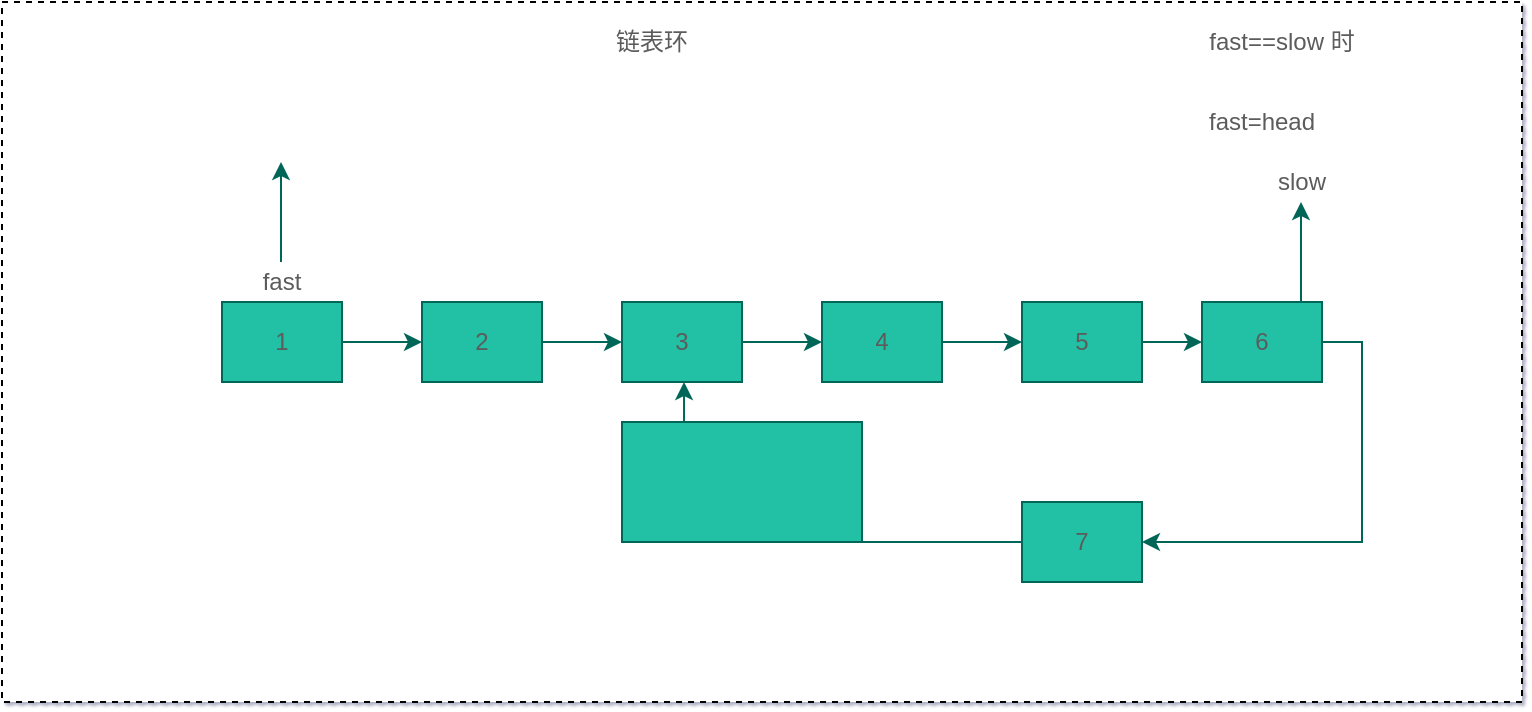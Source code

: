 <mxfile version="14.7.0" type="github">
  <diagram id="fy-eNK8LCn2k6Y5jVGpT" name="Page-1">
    <mxGraphModel dx="1182" dy="1934" grid="1" gridSize="10" guides="1" tooltips="1" connect="1" arrows="1" fold="1" page="1" pageScale="1" pageWidth="827" pageHeight="1169" math="0" shadow="1">
      <root>
        <mxCell id="0" />
        <mxCell id="1" parent="0" />
        <mxCell id="JZ3E73Zgplu5cMtPD8FH-82" value="" style="rounded=0;whiteSpace=wrap;html=1;sketch=0;dashed=1;" vertex="1" parent="1">
          <mxGeometry x="30" y="-520" width="760" height="350" as="geometry" />
        </mxCell>
        <mxCell id="JZ3E73Zgplu5cMtPD8FH-19" value="" style="shape=table;html=1;whiteSpace=wrap;startSize=0;container=1;collapsible=0;childLayout=tableLayout;fillColor=#21C0A5;strokeColor=#006658;fontColor=#5C5C5C;" vertex="1" parent="1">
          <mxGeometry x="140" y="-370" width="60" height="40" as="geometry" />
        </mxCell>
        <mxCell id="JZ3E73Zgplu5cMtPD8FH-20" value="" style="shape=partialRectangle;html=1;whiteSpace=wrap;collapsible=0;dropTarget=0;pointerEvents=0;fillColor=none;top=0;left=0;bottom=0;right=0;points=[[0,0.5],[1,0.5]];portConstraint=eastwest;strokeColor=#006658;fontColor=#5C5C5C;" vertex="1" parent="JZ3E73Zgplu5cMtPD8FH-19">
          <mxGeometry width="60" height="40" as="geometry" />
        </mxCell>
        <mxCell id="JZ3E73Zgplu5cMtPD8FH-21" value="1" style="shape=partialRectangle;html=1;whiteSpace=wrap;connectable=0;overflow=hidden;fillColor=none;top=0;left=0;bottom=0;right=0;strokeColor=#006658;fontColor=#5C5C5C;" vertex="1" parent="JZ3E73Zgplu5cMtPD8FH-20">
          <mxGeometry width="60" height="40" as="geometry" />
        </mxCell>
        <mxCell id="JZ3E73Zgplu5cMtPD8FH-34" value="" style="shape=table;html=1;whiteSpace=wrap;startSize=0;container=1;collapsible=0;childLayout=tableLayout;fillColor=#21C0A5;strokeColor=#006658;fontColor=#5C5C5C;" vertex="1" parent="1">
          <mxGeometry x="240" y="-370" width="60" height="40" as="geometry" />
        </mxCell>
        <mxCell id="JZ3E73Zgplu5cMtPD8FH-35" value="" style="shape=partialRectangle;html=1;whiteSpace=wrap;collapsible=0;dropTarget=0;pointerEvents=0;fillColor=none;top=0;left=0;bottom=0;right=0;points=[[0,0.5],[1,0.5]];portConstraint=eastwest;strokeColor=#006658;fontColor=#5C5C5C;" vertex="1" parent="JZ3E73Zgplu5cMtPD8FH-34">
          <mxGeometry width="60" height="40" as="geometry" />
        </mxCell>
        <mxCell id="JZ3E73Zgplu5cMtPD8FH-36" value="2" style="shape=partialRectangle;html=1;whiteSpace=wrap;connectable=0;overflow=hidden;fillColor=none;top=0;left=0;bottom=0;right=0;strokeColor=#006658;fontColor=#5C5C5C;" vertex="1" parent="JZ3E73Zgplu5cMtPD8FH-35">
          <mxGeometry width="60" height="40" as="geometry" />
        </mxCell>
        <mxCell id="JZ3E73Zgplu5cMtPD8FH-37" value="" style="shape=table;html=1;whiteSpace=wrap;startSize=0;container=1;collapsible=0;childLayout=tableLayout;fillColor=#21C0A5;strokeColor=#006658;fontColor=#5C5C5C;" vertex="1" parent="1">
          <mxGeometry x="340" y="-370" width="60" height="40" as="geometry" />
        </mxCell>
        <mxCell id="JZ3E73Zgplu5cMtPD8FH-38" value="" style="shape=partialRectangle;html=1;whiteSpace=wrap;collapsible=0;dropTarget=0;pointerEvents=0;fillColor=none;top=0;left=0;bottom=0;right=0;points=[[0,0.5],[1,0.5]];portConstraint=eastwest;strokeColor=#006658;fontColor=#5C5C5C;" vertex="1" parent="JZ3E73Zgplu5cMtPD8FH-37">
          <mxGeometry width="60" height="40" as="geometry" />
        </mxCell>
        <mxCell id="JZ3E73Zgplu5cMtPD8FH-39" value="3" style="shape=partialRectangle;html=1;whiteSpace=wrap;connectable=0;overflow=hidden;fillColor=none;top=0;left=0;bottom=0;right=0;strokeColor=#006658;fontColor=#5C5C5C;" vertex="1" parent="JZ3E73Zgplu5cMtPD8FH-38">
          <mxGeometry width="60" height="40" as="geometry" />
        </mxCell>
        <mxCell id="JZ3E73Zgplu5cMtPD8FH-40" value="" style="shape=table;html=1;whiteSpace=wrap;startSize=0;container=1;collapsible=0;childLayout=tableLayout;fillColor=#21C0A5;strokeColor=#006658;fontColor=#5C5C5C;" vertex="1" parent="1">
          <mxGeometry x="540" y="-370" width="60" height="40" as="geometry" />
        </mxCell>
        <mxCell id="JZ3E73Zgplu5cMtPD8FH-41" value="" style="shape=partialRectangle;html=1;whiteSpace=wrap;collapsible=0;dropTarget=0;pointerEvents=0;fillColor=none;top=0;left=0;bottom=0;right=0;points=[[0,0.5],[1,0.5]];portConstraint=eastwest;strokeColor=#006658;fontColor=#5C5C5C;" vertex="1" parent="JZ3E73Zgplu5cMtPD8FH-40">
          <mxGeometry width="60" height="40" as="geometry" />
        </mxCell>
        <mxCell id="JZ3E73Zgplu5cMtPD8FH-42" value="5" style="shape=partialRectangle;html=1;whiteSpace=wrap;connectable=0;overflow=hidden;fillColor=none;top=0;left=0;bottom=0;right=0;strokeColor=#006658;fontColor=#5C5C5C;" vertex="1" parent="JZ3E73Zgplu5cMtPD8FH-41">
          <mxGeometry width="60" height="40" as="geometry" />
        </mxCell>
        <mxCell id="JZ3E73Zgplu5cMtPD8FH-43" value="" style="shape=table;html=1;whiteSpace=wrap;startSize=0;container=1;collapsible=0;childLayout=tableLayout;fillColor=#21C0A5;strokeColor=#006658;fontColor=#5C5C5C;" vertex="1" parent="1">
          <mxGeometry x="440" y="-370" width="60" height="40" as="geometry" />
        </mxCell>
        <mxCell id="JZ3E73Zgplu5cMtPD8FH-44" value="" style="shape=partialRectangle;html=1;whiteSpace=wrap;collapsible=0;dropTarget=0;pointerEvents=0;fillColor=none;top=0;left=0;bottom=0;right=0;points=[[0,0.5],[1,0.5]];portConstraint=eastwest;strokeColor=#006658;fontColor=#5C5C5C;" vertex="1" parent="JZ3E73Zgplu5cMtPD8FH-43">
          <mxGeometry width="60" height="40" as="geometry" />
        </mxCell>
        <mxCell id="JZ3E73Zgplu5cMtPD8FH-45" value="4" style="shape=partialRectangle;html=1;whiteSpace=wrap;connectable=0;overflow=hidden;fillColor=none;top=0;left=0;bottom=0;right=0;strokeColor=#006658;fontColor=#5C5C5C;" vertex="1" parent="JZ3E73Zgplu5cMtPD8FH-44">
          <mxGeometry width="60" height="40" as="geometry" />
        </mxCell>
        <mxCell id="JZ3E73Zgplu5cMtPD8FH-46" value="" style="shape=table;html=1;whiteSpace=wrap;startSize=0;container=1;collapsible=0;childLayout=tableLayout;fillColor=#21C0A5;strokeColor=#006658;fontColor=#5C5C5C;" vertex="1" parent="1">
          <mxGeometry x="540" y="-270" width="60" height="40" as="geometry" />
        </mxCell>
        <mxCell id="JZ3E73Zgplu5cMtPD8FH-47" value="" style="shape=partialRectangle;html=1;whiteSpace=wrap;collapsible=0;dropTarget=0;pointerEvents=0;fillColor=none;top=0;left=0;bottom=0;right=0;points=[[0,0.5],[1,0.5]];portConstraint=eastwest;strokeColor=#006658;fontColor=#5C5C5C;" vertex="1" parent="JZ3E73Zgplu5cMtPD8FH-46">
          <mxGeometry width="60" height="40" as="geometry" />
        </mxCell>
        <mxCell id="JZ3E73Zgplu5cMtPD8FH-48" value="7" style="shape=partialRectangle;html=1;whiteSpace=wrap;connectable=0;overflow=hidden;fillColor=none;top=0;left=0;bottom=0;right=0;strokeColor=#006658;fontColor=#5C5C5C;" vertex="1" parent="JZ3E73Zgplu5cMtPD8FH-47">
          <mxGeometry width="60" height="40" as="geometry" />
        </mxCell>
        <mxCell id="JZ3E73Zgplu5cMtPD8FH-49" value="" style="shape=table;html=1;whiteSpace=wrap;startSize=0;container=1;collapsible=0;childLayout=tableLayout;fillColor=#21C0A5;strokeColor=#006658;fontColor=#5C5C5C;" vertex="1" parent="1">
          <mxGeometry x="630" y="-370" width="60" height="40" as="geometry" />
        </mxCell>
        <mxCell id="JZ3E73Zgplu5cMtPD8FH-50" value="" style="shape=partialRectangle;html=1;whiteSpace=wrap;collapsible=0;dropTarget=0;pointerEvents=0;fillColor=none;top=0;left=0;bottom=0;right=0;points=[[0,0.5],[1,0.5]];portConstraint=eastwest;strokeColor=#006658;fontColor=#5C5C5C;" vertex="1" parent="JZ3E73Zgplu5cMtPD8FH-49">
          <mxGeometry width="60" height="40" as="geometry" />
        </mxCell>
        <mxCell id="JZ3E73Zgplu5cMtPD8FH-51" value="6" style="shape=partialRectangle;html=1;whiteSpace=wrap;connectable=0;overflow=hidden;fillColor=none;top=0;left=0;bottom=0;right=0;strokeColor=#006658;fontColor=#5C5C5C;" vertex="1" parent="JZ3E73Zgplu5cMtPD8FH-50">
          <mxGeometry width="60" height="40" as="geometry" />
        </mxCell>
        <mxCell id="JZ3E73Zgplu5cMtPD8FH-52" style="edgeStyle=orthogonalEdgeStyle;rounded=0;orthogonalLoop=1;jettySize=auto;html=1;entryX=0;entryY=0.5;entryDx=0;entryDy=0;strokeColor=#006658;fontColor=#5C5C5C;" edge="1" parent="1" source="JZ3E73Zgplu5cMtPD8FH-20" target="JZ3E73Zgplu5cMtPD8FH-35">
          <mxGeometry relative="1" as="geometry" />
        </mxCell>
        <mxCell id="JZ3E73Zgplu5cMtPD8FH-53" style="edgeStyle=orthogonalEdgeStyle;rounded=0;orthogonalLoop=1;jettySize=auto;html=1;entryX=0;entryY=0.5;entryDx=0;entryDy=0;strokeColor=#006658;fontColor=#5C5C5C;" edge="1" parent="1" source="JZ3E73Zgplu5cMtPD8FH-35" target="JZ3E73Zgplu5cMtPD8FH-38">
          <mxGeometry relative="1" as="geometry" />
        </mxCell>
        <mxCell id="JZ3E73Zgplu5cMtPD8FH-54" style="edgeStyle=orthogonalEdgeStyle;rounded=0;orthogonalLoop=1;jettySize=auto;html=1;exitX=1;exitY=0.5;exitDx=0;exitDy=0;entryX=0;entryY=0.5;entryDx=0;entryDy=0;strokeColor=#006658;fontColor=#5C5C5C;" edge="1" parent="1" source="JZ3E73Zgplu5cMtPD8FH-38" target="JZ3E73Zgplu5cMtPD8FH-44">
          <mxGeometry relative="1" as="geometry" />
        </mxCell>
        <mxCell id="JZ3E73Zgplu5cMtPD8FH-55" style="edgeStyle=orthogonalEdgeStyle;rounded=0;orthogonalLoop=1;jettySize=auto;html=1;exitX=1;exitY=0.5;exitDx=0;exitDy=0;entryX=0;entryY=0.5;entryDx=0;entryDy=0;strokeColor=#006658;fontColor=#5C5C5C;" edge="1" parent="1" source="JZ3E73Zgplu5cMtPD8FH-44" target="JZ3E73Zgplu5cMtPD8FH-41">
          <mxGeometry relative="1" as="geometry" />
        </mxCell>
        <mxCell id="JZ3E73Zgplu5cMtPD8FH-56" style="edgeStyle=orthogonalEdgeStyle;rounded=0;orthogonalLoop=1;jettySize=auto;html=1;exitX=1;exitY=0.5;exitDx=0;exitDy=0;entryX=0;entryY=0.5;entryDx=0;entryDy=0;strokeColor=#006658;fontColor=#5C5C5C;" edge="1" parent="1" source="JZ3E73Zgplu5cMtPD8FH-41" target="JZ3E73Zgplu5cMtPD8FH-50">
          <mxGeometry relative="1" as="geometry" />
        </mxCell>
        <mxCell id="JZ3E73Zgplu5cMtPD8FH-57" style="edgeStyle=orthogonalEdgeStyle;rounded=0;orthogonalLoop=1;jettySize=auto;html=1;exitX=1;exitY=0.5;exitDx=0;exitDy=0;entryX=1;entryY=0.5;entryDx=0;entryDy=0;strokeColor=#006658;fontColor=#5C5C5C;" edge="1" parent="1" source="JZ3E73Zgplu5cMtPD8FH-50" target="JZ3E73Zgplu5cMtPD8FH-47">
          <mxGeometry relative="1" as="geometry" />
        </mxCell>
        <mxCell id="JZ3E73Zgplu5cMtPD8FH-58" style="edgeStyle=orthogonalEdgeStyle;rounded=0;orthogonalLoop=1;jettySize=auto;html=1;exitX=0;exitY=0.5;exitDx=0;exitDy=0;entryX=0.517;entryY=1;entryDx=0;entryDy=0;entryPerimeter=0;strokeColor=#006658;fontColor=#5C5C5C;" edge="1" parent="1" source="JZ3E73Zgplu5cMtPD8FH-47" target="JZ3E73Zgplu5cMtPD8FH-38">
          <mxGeometry relative="1" as="geometry" />
        </mxCell>
        <mxCell id="JZ3E73Zgplu5cMtPD8FH-70" value="" style="group;fontColor=#5C5C5C;" vertex="1" connectable="0" parent="1">
          <mxGeometry x="660" y="-440" width="40" height="70" as="geometry" />
        </mxCell>
        <mxCell id="JZ3E73Zgplu5cMtPD8FH-62" value="" style="endArrow=classic;html=1;fontColor=#5C5C5C;strokeColor=#006658;" edge="1" parent="JZ3E73Zgplu5cMtPD8FH-70">
          <mxGeometry width="50" height="50" relative="1" as="geometry">
            <mxPoint x="19.5" y="70" as="sourcePoint" />
            <mxPoint x="19.5" y="20" as="targetPoint" />
          </mxGeometry>
        </mxCell>
        <mxCell id="JZ3E73Zgplu5cMtPD8FH-63" value="slow" style="text;html=1;strokeColor=none;fillColor=none;align=center;verticalAlign=middle;whiteSpace=wrap;rounded=0;fontColor=#5C5C5C;" vertex="1" parent="JZ3E73Zgplu5cMtPD8FH-70">
          <mxGeometry width="40" height="20" as="geometry" />
        </mxCell>
        <mxCell id="JZ3E73Zgplu5cMtPD8FH-78" value="" style="group;fontColor=#5C5C5C;" vertex="1" connectable="0" parent="1">
          <mxGeometry x="150" y="-440" width="40" height="70" as="geometry" />
        </mxCell>
        <mxCell id="JZ3E73Zgplu5cMtPD8FH-72" value="" style="endArrow=classic;html=1;strokeColor=#006658;fontColor=#5C5C5C;" edge="1" parent="JZ3E73Zgplu5cMtPD8FH-78">
          <mxGeometry width="50" height="50" relative="1" as="geometry">
            <mxPoint x="19.5" y="50" as="sourcePoint" />
            <mxPoint x="19.5" as="targetPoint" />
          </mxGeometry>
        </mxCell>
        <mxCell id="JZ3E73Zgplu5cMtPD8FH-73" value="fast" style="text;html=1;strokeColor=none;fillColor=none;align=center;verticalAlign=middle;whiteSpace=wrap;rounded=0;sketch=0;fontColor=#5C5C5C;" vertex="1" parent="JZ3E73Zgplu5cMtPD8FH-78">
          <mxGeometry y="50" width="40" height="20" as="geometry" />
        </mxCell>
        <mxCell id="JZ3E73Zgplu5cMtPD8FH-79" value="fast==slow 时" style="text;html=1;strokeColor=none;fillColor=none;align=center;verticalAlign=middle;whiteSpace=wrap;rounded=0;sketch=0;fontColor=#5C5C5C;" vertex="1" parent="1">
          <mxGeometry x="630" y="-510" width="80" height="20" as="geometry" />
        </mxCell>
        <mxCell id="JZ3E73Zgplu5cMtPD8FH-80" value="fast=head" style="text;html=1;strokeColor=none;fillColor=none;align=center;verticalAlign=middle;whiteSpace=wrap;rounded=0;sketch=0;fontColor=#5C5C5C;" vertex="1" parent="1">
          <mxGeometry x="640" y="-470" width="40" height="20" as="geometry" />
        </mxCell>
        <mxCell id="JZ3E73Zgplu5cMtPD8FH-81" value="" style="rounded=0;whiteSpace=wrap;html=1;sketch=0;fontColor=#5C5C5C;strokeColor=#006658;fillColor=#21C0A5;" vertex="1" parent="1">
          <mxGeometry x="340" y="-310" width="120" height="60" as="geometry" />
        </mxCell>
        <mxCell id="JZ3E73Zgplu5cMtPD8FH-83" value="链表环" style="text;html=1;strokeColor=none;fillColor=none;align=center;verticalAlign=middle;whiteSpace=wrap;rounded=0;dashed=1;sketch=0;fontColor=#5C5C5C;" vertex="1" parent="1">
          <mxGeometry x="310" y="-510" width="90" height="20" as="geometry" />
        </mxCell>
      </root>
    </mxGraphModel>
  </diagram>
</mxfile>

